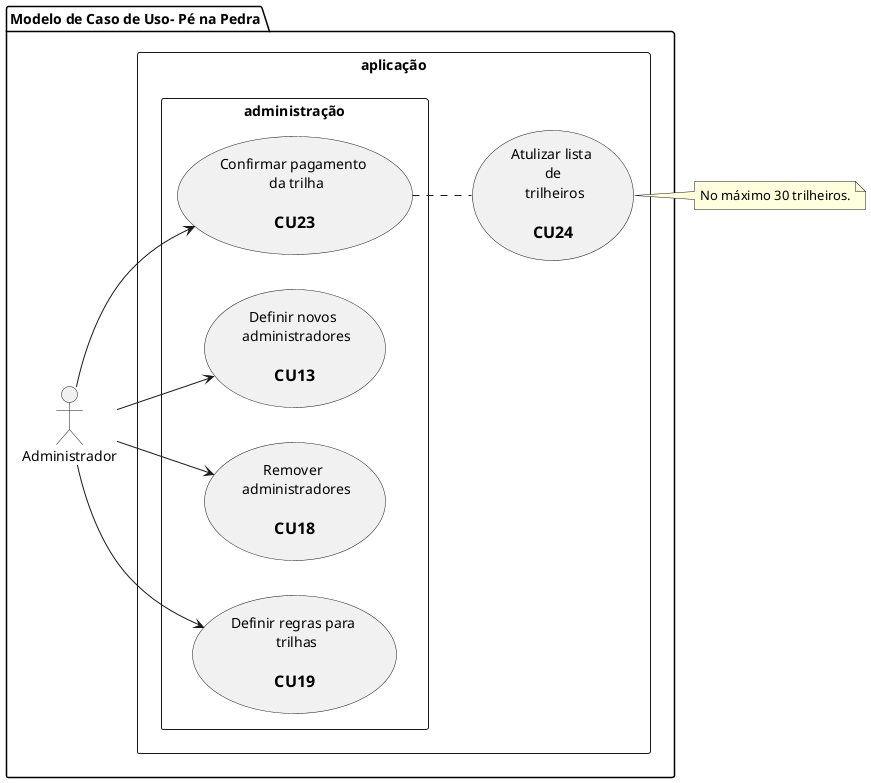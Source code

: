 @startuml pe_na_pedra_usecase_4
  package "Modelo de Caso de Uso- Pé na Pedra" {
    left to right direction
    
    :Administrador: as adm
    
    rectangle aplicação {
      usecase uc24 as "Atulizar lista \n de \n trilheiros\n 
       == CU24"

      rectangle administração {
        usecase uc23 as "Confirmar pagamento \n da trilha\n 
          == CU23"
        usecase uc13 as "Definir novos \n administradores\n 
          == CU13"
        usecase uc18 as "Remover \n administradores\n 
          == CU18"
        usecase uc19 as "Definir regras para \n trilhas\n 
          == CU19"
      }
    } 
  }

  note right of uc24
    No máximo 30 trilheiros.
  end note

  uc23 .. uc24

  adm --> uc23
  adm --> uc13
  adm --> uc18
  adm --> uc19
@enduml
